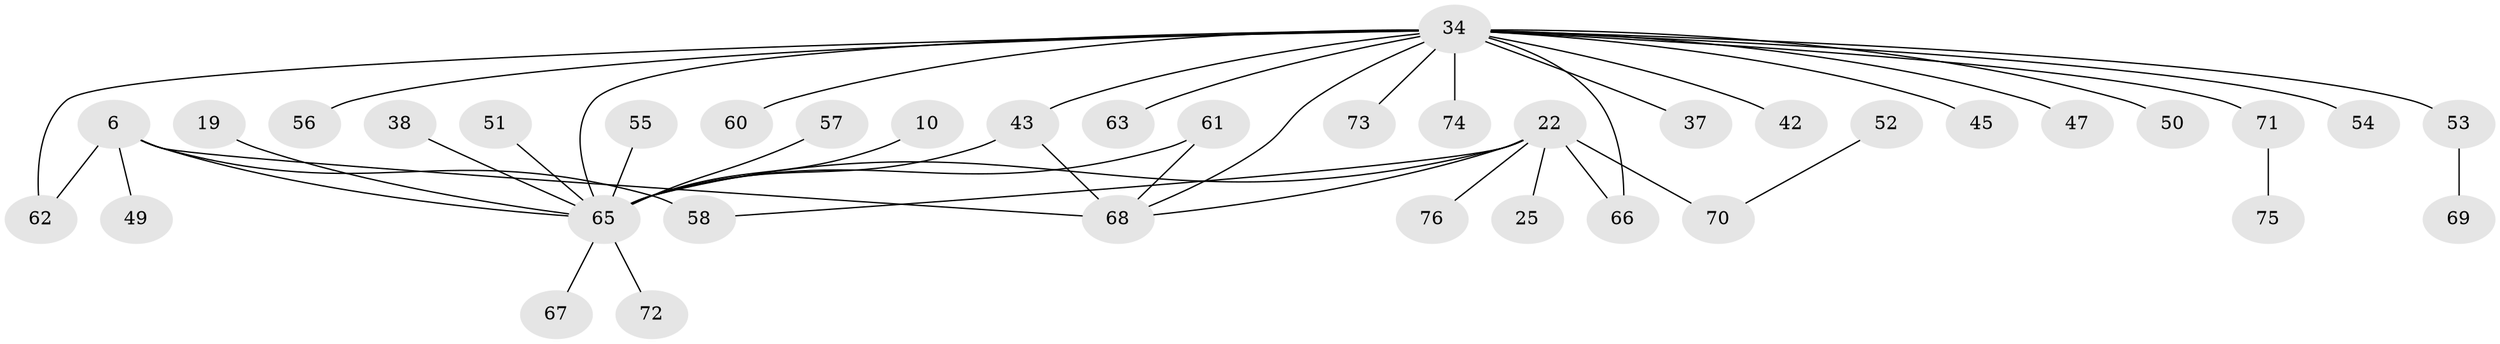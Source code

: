 // original degree distribution, {6: 0.039473684210526314, 4: 0.13157894736842105, 9: 0.013157894736842105, 3: 0.15789473684210525, 1: 0.3684210526315789, 2: 0.25, 5: 0.039473684210526314}
// Generated by graph-tools (version 1.1) at 2025/41/03/09/25 04:41:10]
// undirected, 38 vertices, 45 edges
graph export_dot {
graph [start="1"]
  node [color=gray90,style=filled];
  6;
  10;
  19;
  22 [super="+8+17"];
  25;
  34 [super="+2+7+13+32+15+26+14+24"];
  37;
  38;
  42;
  43 [super="+36"];
  45;
  47;
  49;
  50;
  51;
  52;
  53;
  54;
  55;
  56;
  57;
  58 [super="+39"];
  60;
  61;
  62;
  63 [super="+33"];
  65 [super="+16+5+40"];
  66 [super="+27+35"];
  67;
  68 [super="+48+41+59"];
  69;
  70 [super="+64"];
  71;
  72;
  73 [super="+44"];
  74;
  75;
  76 [super="+28"];
  6 -- 49;
  6 -- 62;
  6 -- 65 [weight=3];
  6 -- 58 [weight=2];
  6 -- 68 [weight=2];
  10 -- 65;
  19 -- 65;
  22 -- 25;
  22 -- 70 [weight=2];
  22 -- 65 [weight=3];
  22 -- 58;
  22 -- 66;
  22 -- 76;
  22 -- 68;
  34 -- 37;
  34 -- 50;
  34 -- 71;
  34 -- 62;
  34 -- 74;
  34 -- 56;
  34 -- 60;
  34 -- 54;
  34 -- 47;
  34 -- 53;
  34 -- 45;
  34 -- 65 [weight=2];
  34 -- 42;
  34 -- 43;
  34 -- 66;
  34 -- 63;
  34 -- 68;
  34 -- 73;
  38 -- 65;
  43 -- 68;
  43 -- 65 [weight=2];
  51 -- 65;
  52 -- 70;
  53 -- 69;
  55 -- 65;
  57 -- 65;
  61 -- 65;
  61 -- 68;
  65 -- 67;
  65 -- 72;
  71 -- 75;
}
